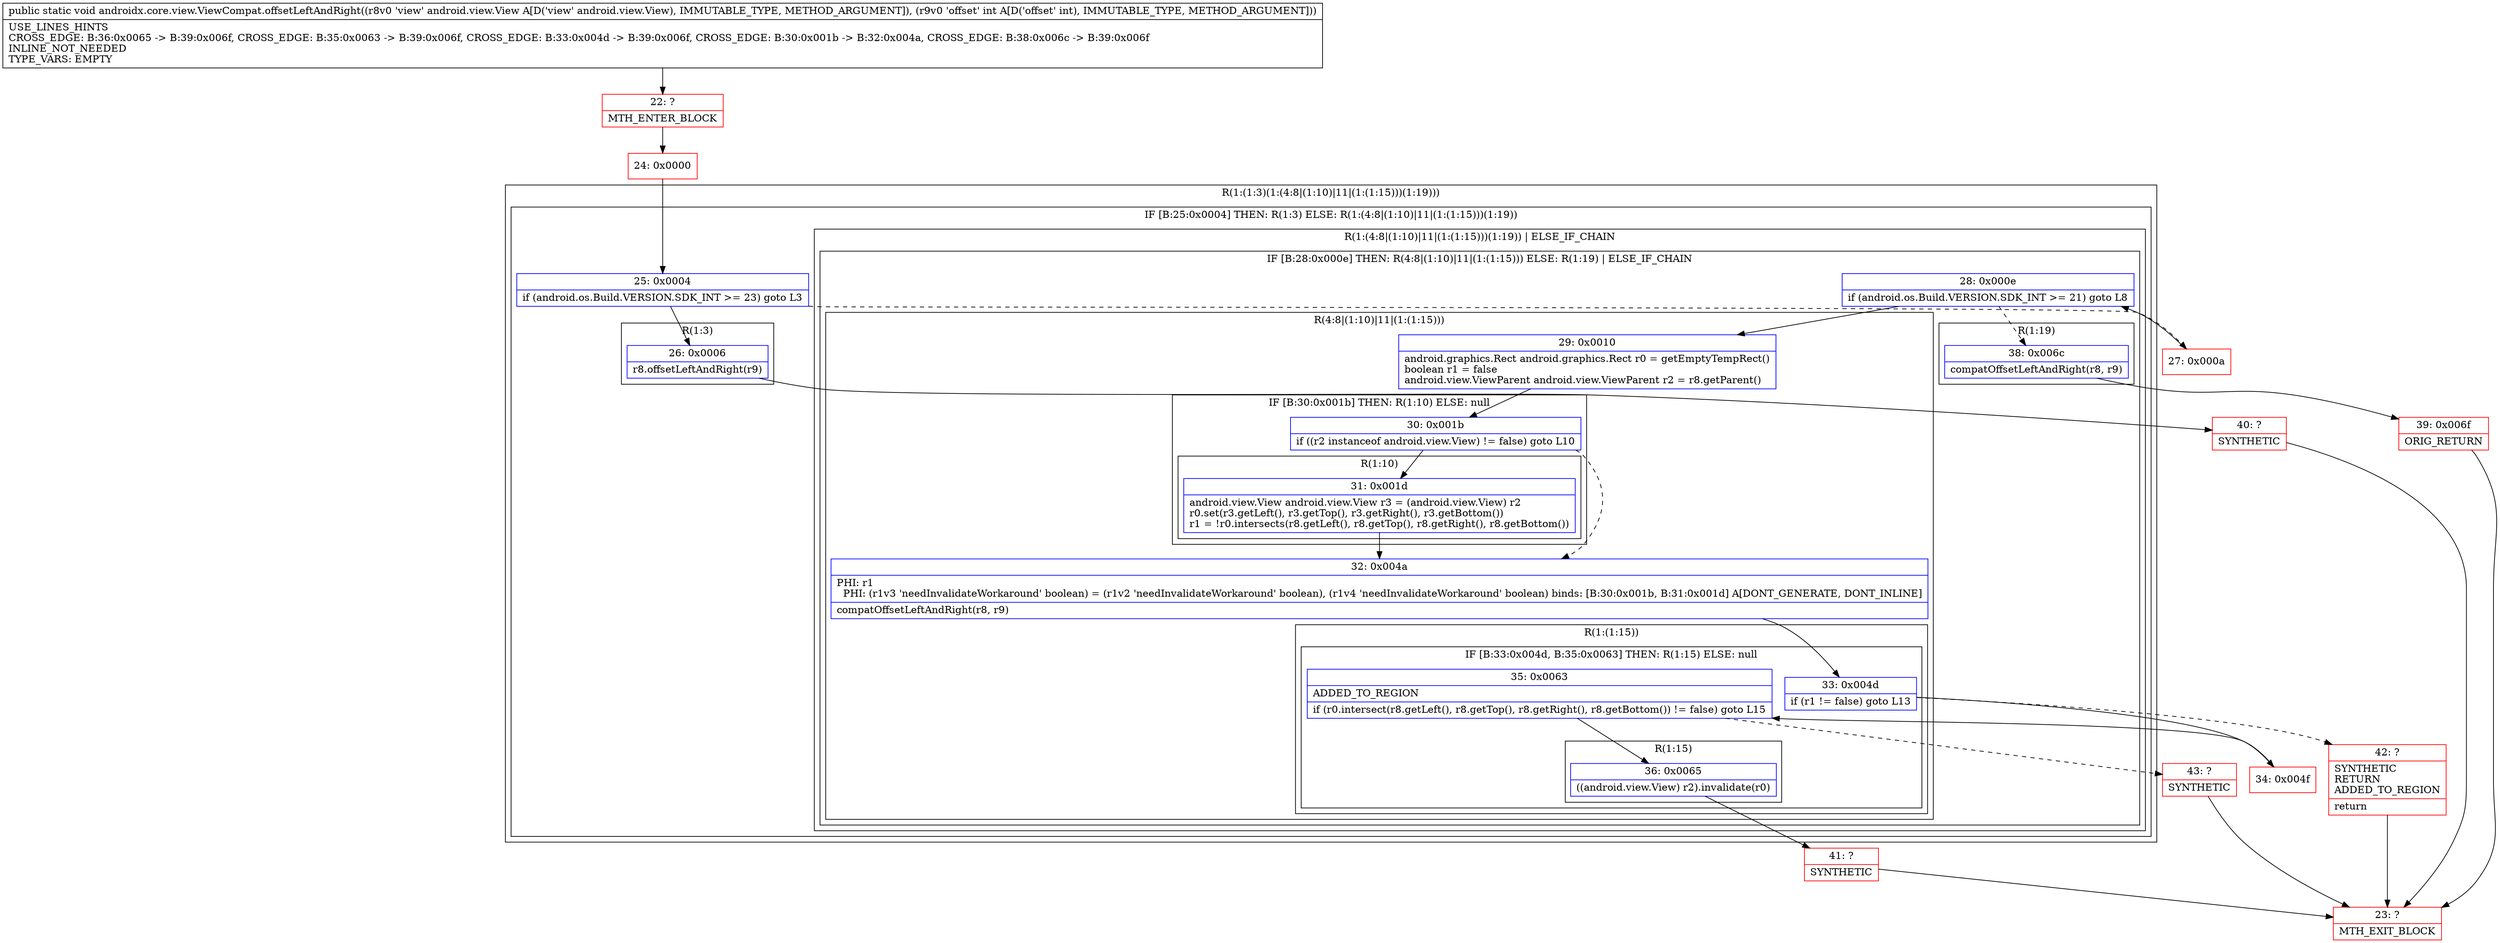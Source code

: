 digraph "CFG forandroidx.core.view.ViewCompat.offsetLeftAndRight(Landroid\/view\/View;I)V" {
subgraph cluster_Region_1807200103 {
label = "R(1:(1:3)(1:(4:8|(1:10)|11|(1:(1:15)))(1:19)))";
node [shape=record,color=blue];
subgraph cluster_IfRegion_455469252 {
label = "IF [B:25:0x0004] THEN: R(1:3) ELSE: R(1:(4:8|(1:10)|11|(1:(1:15)))(1:19))";
node [shape=record,color=blue];
Node_25 [shape=record,label="{25\:\ 0x0004|if (android.os.Build.VERSION.SDK_INT \>= 23) goto L3\l}"];
subgraph cluster_Region_784051701 {
label = "R(1:3)";
node [shape=record,color=blue];
Node_26 [shape=record,label="{26\:\ 0x0006|r8.offsetLeftAndRight(r9)\l}"];
}
subgraph cluster_Region_690882695 {
label = "R(1:(4:8|(1:10)|11|(1:(1:15)))(1:19)) | ELSE_IF_CHAIN\l";
node [shape=record,color=blue];
subgraph cluster_IfRegion_2134132306 {
label = "IF [B:28:0x000e] THEN: R(4:8|(1:10)|11|(1:(1:15))) ELSE: R(1:19) | ELSE_IF_CHAIN\l";
node [shape=record,color=blue];
Node_28 [shape=record,label="{28\:\ 0x000e|if (android.os.Build.VERSION.SDK_INT \>= 21) goto L8\l}"];
subgraph cluster_Region_723503008 {
label = "R(4:8|(1:10)|11|(1:(1:15)))";
node [shape=record,color=blue];
Node_29 [shape=record,label="{29\:\ 0x0010|android.graphics.Rect android.graphics.Rect r0 = getEmptyTempRect()\lboolean r1 = false\landroid.view.ViewParent android.view.ViewParent r2 = r8.getParent()\l}"];
subgraph cluster_IfRegion_116089793 {
label = "IF [B:30:0x001b] THEN: R(1:10) ELSE: null";
node [shape=record,color=blue];
Node_30 [shape=record,label="{30\:\ 0x001b|if ((r2 instanceof android.view.View) != false) goto L10\l}"];
subgraph cluster_Region_737072784 {
label = "R(1:10)";
node [shape=record,color=blue];
Node_31 [shape=record,label="{31\:\ 0x001d|android.view.View android.view.View r3 = (android.view.View) r2\lr0.set(r3.getLeft(), r3.getTop(), r3.getRight(), r3.getBottom())\lr1 = !r0.intersects(r8.getLeft(), r8.getTop(), r8.getRight(), r8.getBottom())\l}"];
}
}
Node_32 [shape=record,label="{32\:\ 0x004a|PHI: r1 \l  PHI: (r1v3 'needInvalidateWorkaround' boolean) = (r1v2 'needInvalidateWorkaround' boolean), (r1v4 'needInvalidateWorkaround' boolean) binds: [B:30:0x001b, B:31:0x001d] A[DONT_GENERATE, DONT_INLINE]\l|compatOffsetLeftAndRight(r8, r9)\l}"];
subgraph cluster_Region_1273225912 {
label = "R(1:(1:15))";
node [shape=record,color=blue];
subgraph cluster_IfRegion_1492788978 {
label = "IF [B:33:0x004d, B:35:0x0063] THEN: R(1:15) ELSE: null";
node [shape=record,color=blue];
Node_33 [shape=record,label="{33\:\ 0x004d|if (r1 != false) goto L13\l}"];
Node_35 [shape=record,label="{35\:\ 0x0063|ADDED_TO_REGION\l|if (r0.intersect(r8.getLeft(), r8.getTop(), r8.getRight(), r8.getBottom()) != false) goto L15\l}"];
subgraph cluster_Region_1394379973 {
label = "R(1:15)";
node [shape=record,color=blue];
Node_36 [shape=record,label="{36\:\ 0x0065|((android.view.View) r2).invalidate(r0)\l}"];
}
}
}
}
subgraph cluster_Region_943991348 {
label = "R(1:19)";
node [shape=record,color=blue];
Node_38 [shape=record,label="{38\:\ 0x006c|compatOffsetLeftAndRight(r8, r9)\l}"];
}
}
}
}
}
Node_22 [shape=record,color=red,label="{22\:\ ?|MTH_ENTER_BLOCK\l}"];
Node_24 [shape=record,color=red,label="{24\:\ 0x0000}"];
Node_40 [shape=record,color=red,label="{40\:\ ?|SYNTHETIC\l}"];
Node_23 [shape=record,color=red,label="{23\:\ ?|MTH_EXIT_BLOCK\l}"];
Node_27 [shape=record,color=red,label="{27\:\ 0x000a}"];
Node_34 [shape=record,color=red,label="{34\:\ 0x004f}"];
Node_41 [shape=record,color=red,label="{41\:\ ?|SYNTHETIC\l}"];
Node_43 [shape=record,color=red,label="{43\:\ ?|SYNTHETIC\l}"];
Node_42 [shape=record,color=red,label="{42\:\ ?|SYNTHETIC\lRETURN\lADDED_TO_REGION\l|return\l}"];
Node_39 [shape=record,color=red,label="{39\:\ 0x006f|ORIG_RETURN\l}"];
MethodNode[shape=record,label="{public static void androidx.core.view.ViewCompat.offsetLeftAndRight((r8v0 'view' android.view.View A[D('view' android.view.View), IMMUTABLE_TYPE, METHOD_ARGUMENT]), (r9v0 'offset' int A[D('offset' int), IMMUTABLE_TYPE, METHOD_ARGUMENT]))  | USE_LINES_HINTS\lCROSS_EDGE: B:36:0x0065 \-\> B:39:0x006f, CROSS_EDGE: B:35:0x0063 \-\> B:39:0x006f, CROSS_EDGE: B:33:0x004d \-\> B:39:0x006f, CROSS_EDGE: B:30:0x001b \-\> B:32:0x004a, CROSS_EDGE: B:38:0x006c \-\> B:39:0x006f\lINLINE_NOT_NEEDED\lTYPE_VARS: EMPTY\l}"];
MethodNode -> Node_22;Node_25 -> Node_26;
Node_25 -> Node_27[style=dashed];
Node_26 -> Node_40;
Node_28 -> Node_29;
Node_28 -> Node_38[style=dashed];
Node_29 -> Node_30;
Node_30 -> Node_31;
Node_30 -> Node_32[style=dashed];
Node_31 -> Node_32;
Node_32 -> Node_33;
Node_33 -> Node_34;
Node_33 -> Node_42[style=dashed];
Node_35 -> Node_36;
Node_35 -> Node_43[style=dashed];
Node_36 -> Node_41;
Node_38 -> Node_39;
Node_22 -> Node_24;
Node_24 -> Node_25;
Node_40 -> Node_23;
Node_27 -> Node_28;
Node_34 -> Node_35;
Node_41 -> Node_23;
Node_43 -> Node_23;
Node_42 -> Node_23;
Node_39 -> Node_23;
}

